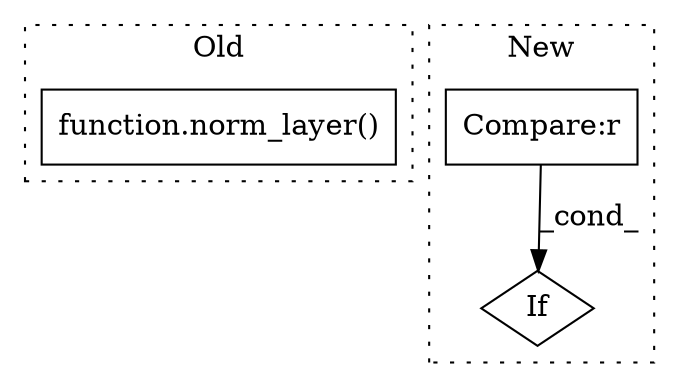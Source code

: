 digraph G {
subgraph cluster0 {
1 [label="function.norm_layer()" a="75" s="17559,17583" l="11,1" shape="box"];
label = "Old";
style="dotted";
}
subgraph cluster1 {
2 [label="If" a="96" s="17481" l="3" shape="diamond"];
3 [label="Compare:r" a="40" s="17484" l="32" shape="box"];
label = "New";
style="dotted";
}
3 -> 2 [label="_cond_"];
}